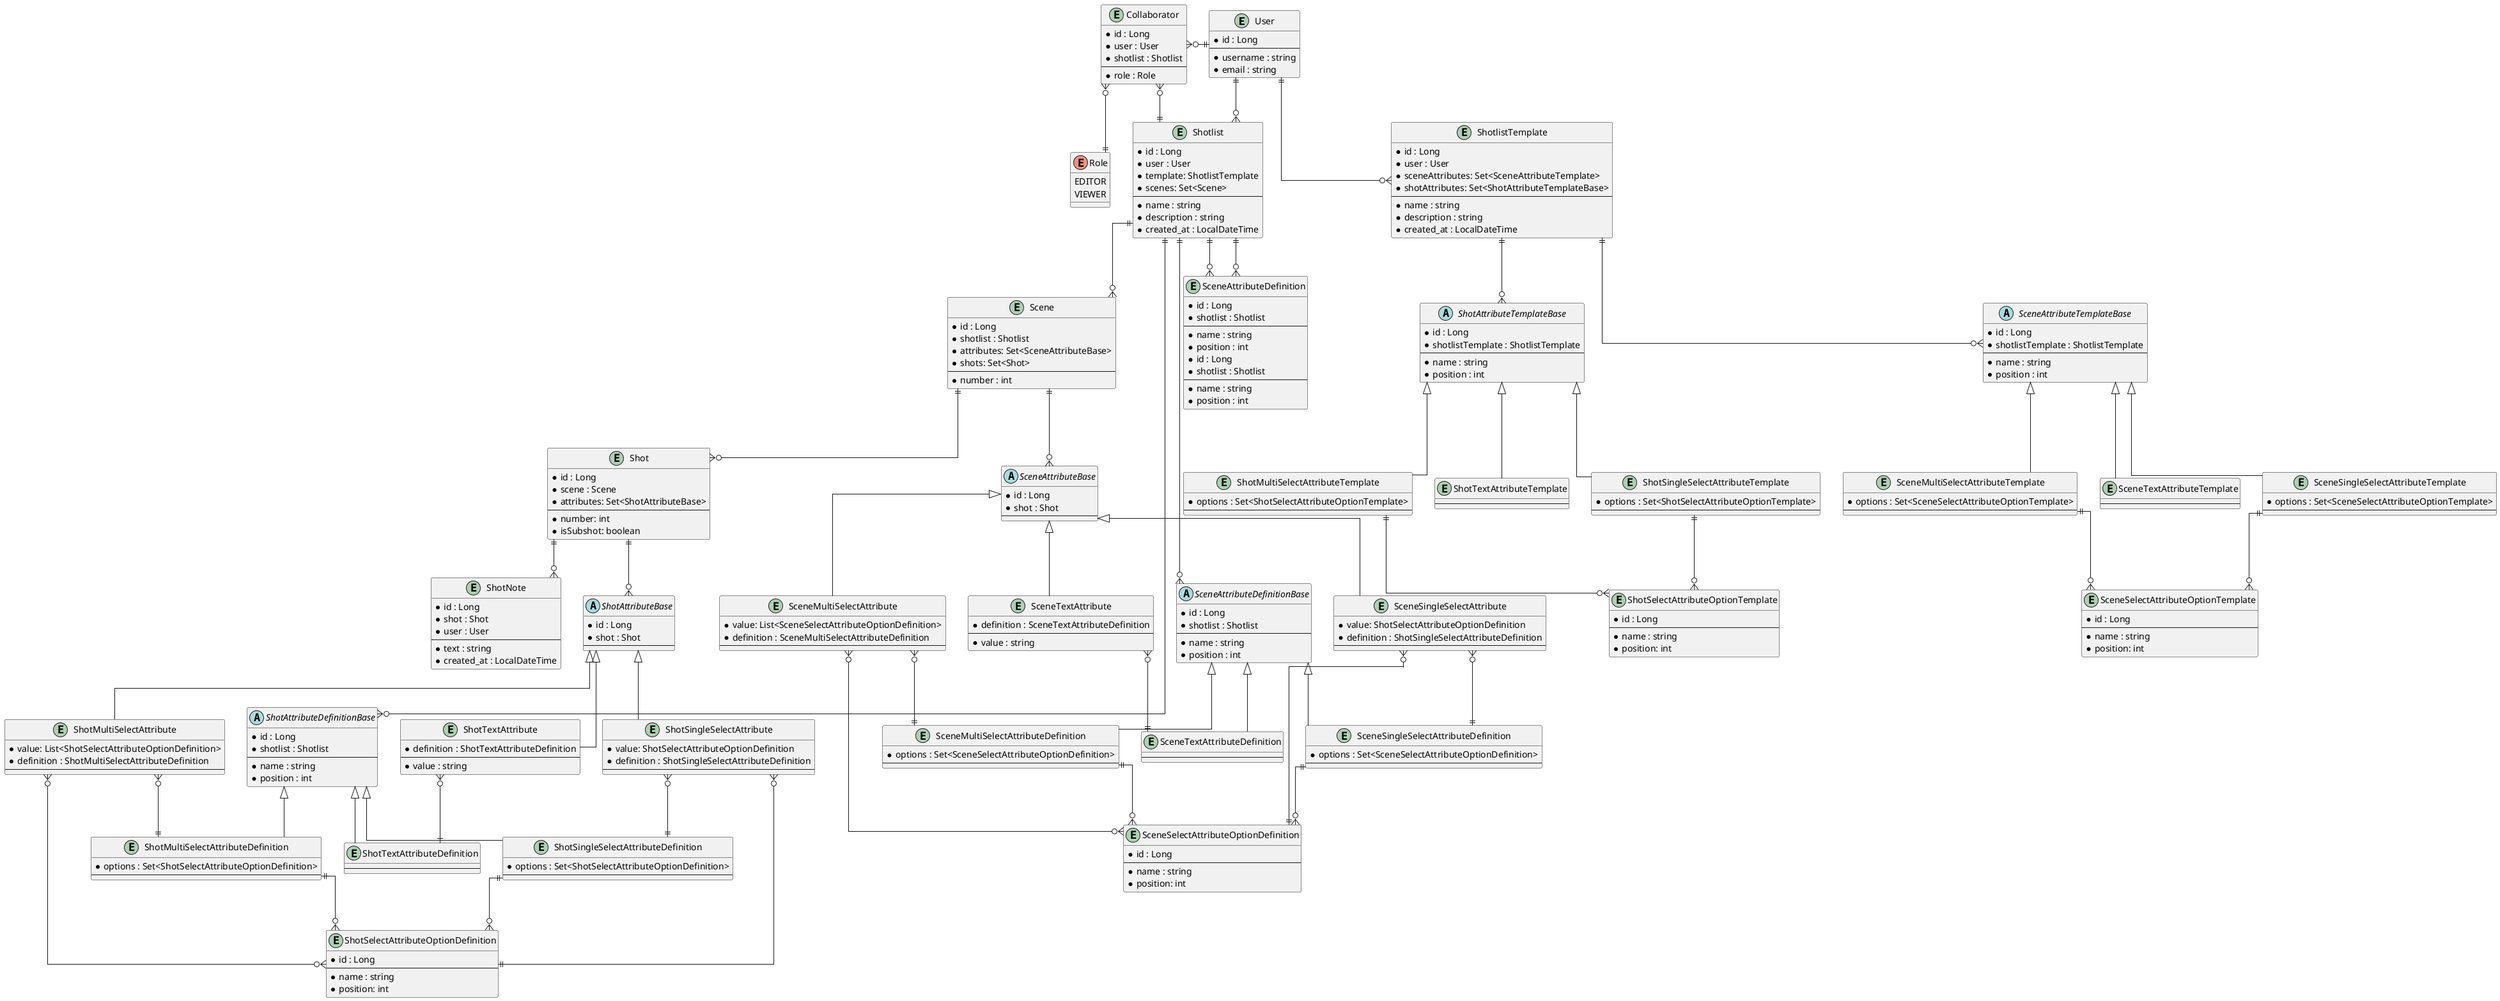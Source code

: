 @startuml
skinparam linetype ortho

entity User {
  * id : Long
  --
  * username : string
  * email : string
}

entity Shotlist {
  * id : Long
  * user : User
  * template: ShotlistTemplate
  * scenes: Set<Scene>
  --
  * name : string
  * description : string
  * created_at : LocalDateTime
}

User ||--o{ Shotlist

/'
    TEMPLATE
'/

entity ShotlistTemplate {
    * id : Long
    * user : User
    * sceneAttributes: Set<SceneAttributeTemplate>
    * shotAttributes: Set<ShotAttributeTemplateBase>
    --
    * name : string
    * description : string
    * created_at : LocalDateTime
}

User ||--o{ ShotlistTemplate

abstract ShotAttributeTemplateBase {
    * id : Long
    * shotlistTemplate : ShotlistTemplate
    --
    * name : string
    * position : int
}

ShotlistTemplate ||--o{ ShotAttributeTemplateBase

entity ShotSingleSelectAttributeTemplate {
    * options : Set<ShotSelectAttributeOptionTemplate>
    --
}

entity ShotMultiSelectAttributeTemplate {
    * options : Set<ShotSelectAttributeOptionTemplate>
    --
}

entity ShotSelectAttributeOptionTemplate {
    * id : Long
    --
    * name : string
    * position: int
}

ShotSingleSelectAttributeTemplate ||--o{ ShotSelectAttributeOptionTemplate
ShotMultiSelectAttributeTemplate ||--o{ ShotSelectAttributeOptionTemplate

entity ShotTextAttributeTemplate {
    --
}

ShotAttributeTemplateBase <|-down- ShotSingleSelectAttributeTemplate
ShotAttributeTemplateBase <|-down- ShotMultiSelectAttributeTemplate
ShotAttributeTemplateBase <|-down- ShotTextAttributeTemplate

abstract SceneAttributeTemplateBase {
    * id : Long
    * shotlistTemplate : ShotlistTemplate
    --
    * name : string
    * position : int
}

ShotlistTemplate ||--o{ SceneAttributeTemplateBase

entity SceneSingleSelectAttributeTemplate {
    * options : Set<SceneSelectAttributeOptionTemplate>
    --
}

entity SceneMultiSelectAttributeTemplate {
    * options : Set<SceneSelectAttributeOptionTemplate>
    --
}

entity SceneSelectAttributeOptionTemplate {
    * id : Long
    --
    * name : string
    * position: int
}

SceneSingleSelectAttributeTemplate ||--o{ SceneSelectAttributeOptionTemplate
SceneMultiSelectAttributeTemplate ||--o{ SceneSelectAttributeOptionTemplate

entity SceneTextAttributeTemplate {
    --
}

SceneAttributeTemplateBase <|-down- SceneSingleSelectAttributeTemplate
SceneAttributeTemplateBase <|-down- SceneMultiSelectAttributeTemplate
SceneAttributeTemplateBase <|-down- SceneTextAttributeTemplate


/'
    SCENE ATTRIBUTE DEFINITIONS
'/

abstract SceneAttributeDefinitionBase {
    * id : Long
    * shotlist : Shotlist
    --
    * name : string
    * position : int
}

Shotlist ||--o{ SceneAttributeDefinitionBase

entity SceneSingleSelectAttributeDefinition {
    * options : Set<SceneSelectAttributeOptionDefinition>
    --
}

entity SceneMultiSelectAttributeDefinition {
    * options : Set<SceneSelectAttributeOptionDefinition>
    --
}

entity SceneSelectAttributeOptionDefinition {
    * id : Long
    --
    * name : string
    * position: int
}

SceneSingleSelectAttributeDefinition ||--o{ SceneSelectAttributeOptionDefinition
SceneMultiSelectAttributeDefinition ||--o{ SceneSelectAttributeOptionDefinition

entity SceneTextAttributeDefinition {
    --
}

SceneAttributeDefinitionBase <|-down- SceneSingleSelectAttributeDefinition
SceneAttributeDefinitionBase <|-down- SceneMultiSelectAttributeDefinition
SceneAttributeDefinitionBase <|-down- SceneTextAttributeDefinition

entity SceneAttributeDefinition {
    * id : Long
    * shotlist : Shotlist
    --
    * name : string
    * position : int
}

Shotlist ||--o{ SceneAttributeDefinition

/'
    SCENES
'/

entity Scene {
    * id : Long
    * shotlist : Shotlist
    * attributes: Set<SceneAttributeBase>
    * shots: Set<Shot>
    --
    * number : int
}

Shotlist ||--o{ Scene

abstract SceneAttributeBase {
    * id : Long
    * shot : Shot
    --
}

Scene ||--o{ SceneAttributeBase

entity SceneSingleSelectAttribute {
    * value: ShotSelectAttributeOptionDefinition
    * definition : ShotSingleSelectAttributeDefinition
    --
}

SceneSingleSelectAttribute }o--|| SceneSelectAttributeOptionDefinition
SceneSingleSelectAttribute }o--|| SceneSingleSelectAttributeDefinition

entity SceneMultiSelectAttribute {
    * value: List<SceneSelectAttributeOptionDefinition>
    * definition : SceneMultiSelectAttributeDefinition
    --
}

SceneMultiSelectAttribute }o--o{ SceneSelectAttributeOptionDefinition
SceneMultiSelectAttribute }o--|| SceneMultiSelectAttributeDefinition

entity SceneTextAttribute {
    * definition : SceneTextAttributeDefinition
    --
    * value : string
}

SceneTextAttribute }o--|| SceneTextAttributeDefinition

SceneAttributeBase <|-down- SceneSingleSelectAttribute
SceneAttributeBase <|-down- SceneMultiSelectAttribute
SceneAttributeBase <|-down- SceneTextAttribute

/'
    SHOT ATTRIBUTES DEFINITIONS
'/

abstract ShotAttributeDefinitionBase {
    * id : Long
    * shotlist : Shotlist
    --
    * name : string
    * position : int
}

Shotlist ||--o{ ShotAttributeDefinitionBase

entity ShotSingleSelectAttributeDefinition {
    * options : Set<ShotSelectAttributeOptionDefinition>
    --
}

entity ShotMultiSelectAttributeDefinition {
    * options : Set<ShotSelectAttributeOptionDefinition>
    --
}

entity ShotSelectAttributeOptionDefinition {
    * id : Long
    --
    * name : string
    * position: int
}

ShotSingleSelectAttributeDefinition ||--o{ ShotSelectAttributeOptionDefinition
ShotMultiSelectAttributeDefinition ||--o{ ShotSelectAttributeOptionDefinition

entity ShotTextAttributeDefinition {
    --
}

ShotAttributeDefinitionBase <|-down- ShotSingleSelectAttributeDefinition
ShotAttributeDefinitionBase <|-down- ShotMultiSelectAttributeDefinition
ShotAttributeDefinitionBase <|-down- ShotTextAttributeDefinition

entity SceneAttributeDefinition {
    * id : Long
    * shotlist : Shotlist
    --
    * name : string
    * position : int
}

Shotlist ||--o{ SceneAttributeDefinition

/'
    SHOTS
'/

entity Shot {
    * id : Long
    * scene : Scene
    * attributes: Set<ShotAttributeBase>
    --
    * number: int
    * isSubshot: boolean
}

Scene ||--o{ Shot

abstract ShotAttributeBase {
    * id : Long
    * shot : Shot
    --
}

Shot ||--o{ ShotAttributeBase

entity ShotSingleSelectAttribute {
    * value: ShotSelectAttributeOptionDefinition
    * definition : ShotSingleSelectAttributeDefinition
    --
}

ShotSingleSelectAttribute }o--|| ShotSelectAttributeOptionDefinition
ShotSingleSelectAttribute }o--|| ShotSingleSelectAttributeDefinition

entity ShotMultiSelectAttribute {
    * value: List<ShotSelectAttributeOptionDefinition>
    * definition : ShotMultiSelectAttributeDefinition
    --
}

ShotMultiSelectAttribute }o--o{ ShotSelectAttributeOptionDefinition
ShotMultiSelectAttribute }o--|| ShotMultiSelectAttributeDefinition

entity ShotTextAttribute {
    * definition : ShotTextAttributeDefinition
    --
    * value : string
}

ShotTextAttribute }o--|| ShotTextAttributeDefinition

ShotAttributeBase <|-down- ShotSingleSelectAttribute
ShotAttributeBase <|-down- ShotMultiSelectAttribute
ShotAttributeBase <|-down- ShotTextAttribute

/'
    NOTES
'/

entity ShotNote {
    * id : Long
    * shot : Shot
    * user : User
    --
    * text : string
    * created_at : LocalDateTime
}

Shot ||--o{ ShotNote

/'
    SHARED USERS
'/

entity Collaborator {
    * id : Long
    * user : User
    * shotlist : Shotlist
    --
    * role : Role
}

enum Role {
  EDITOR
  VIEWER
}

Collaborator }o--|| Role
Collaborator }o--|| Shotlist
Collaborator }o-right-|| User

@enduml
